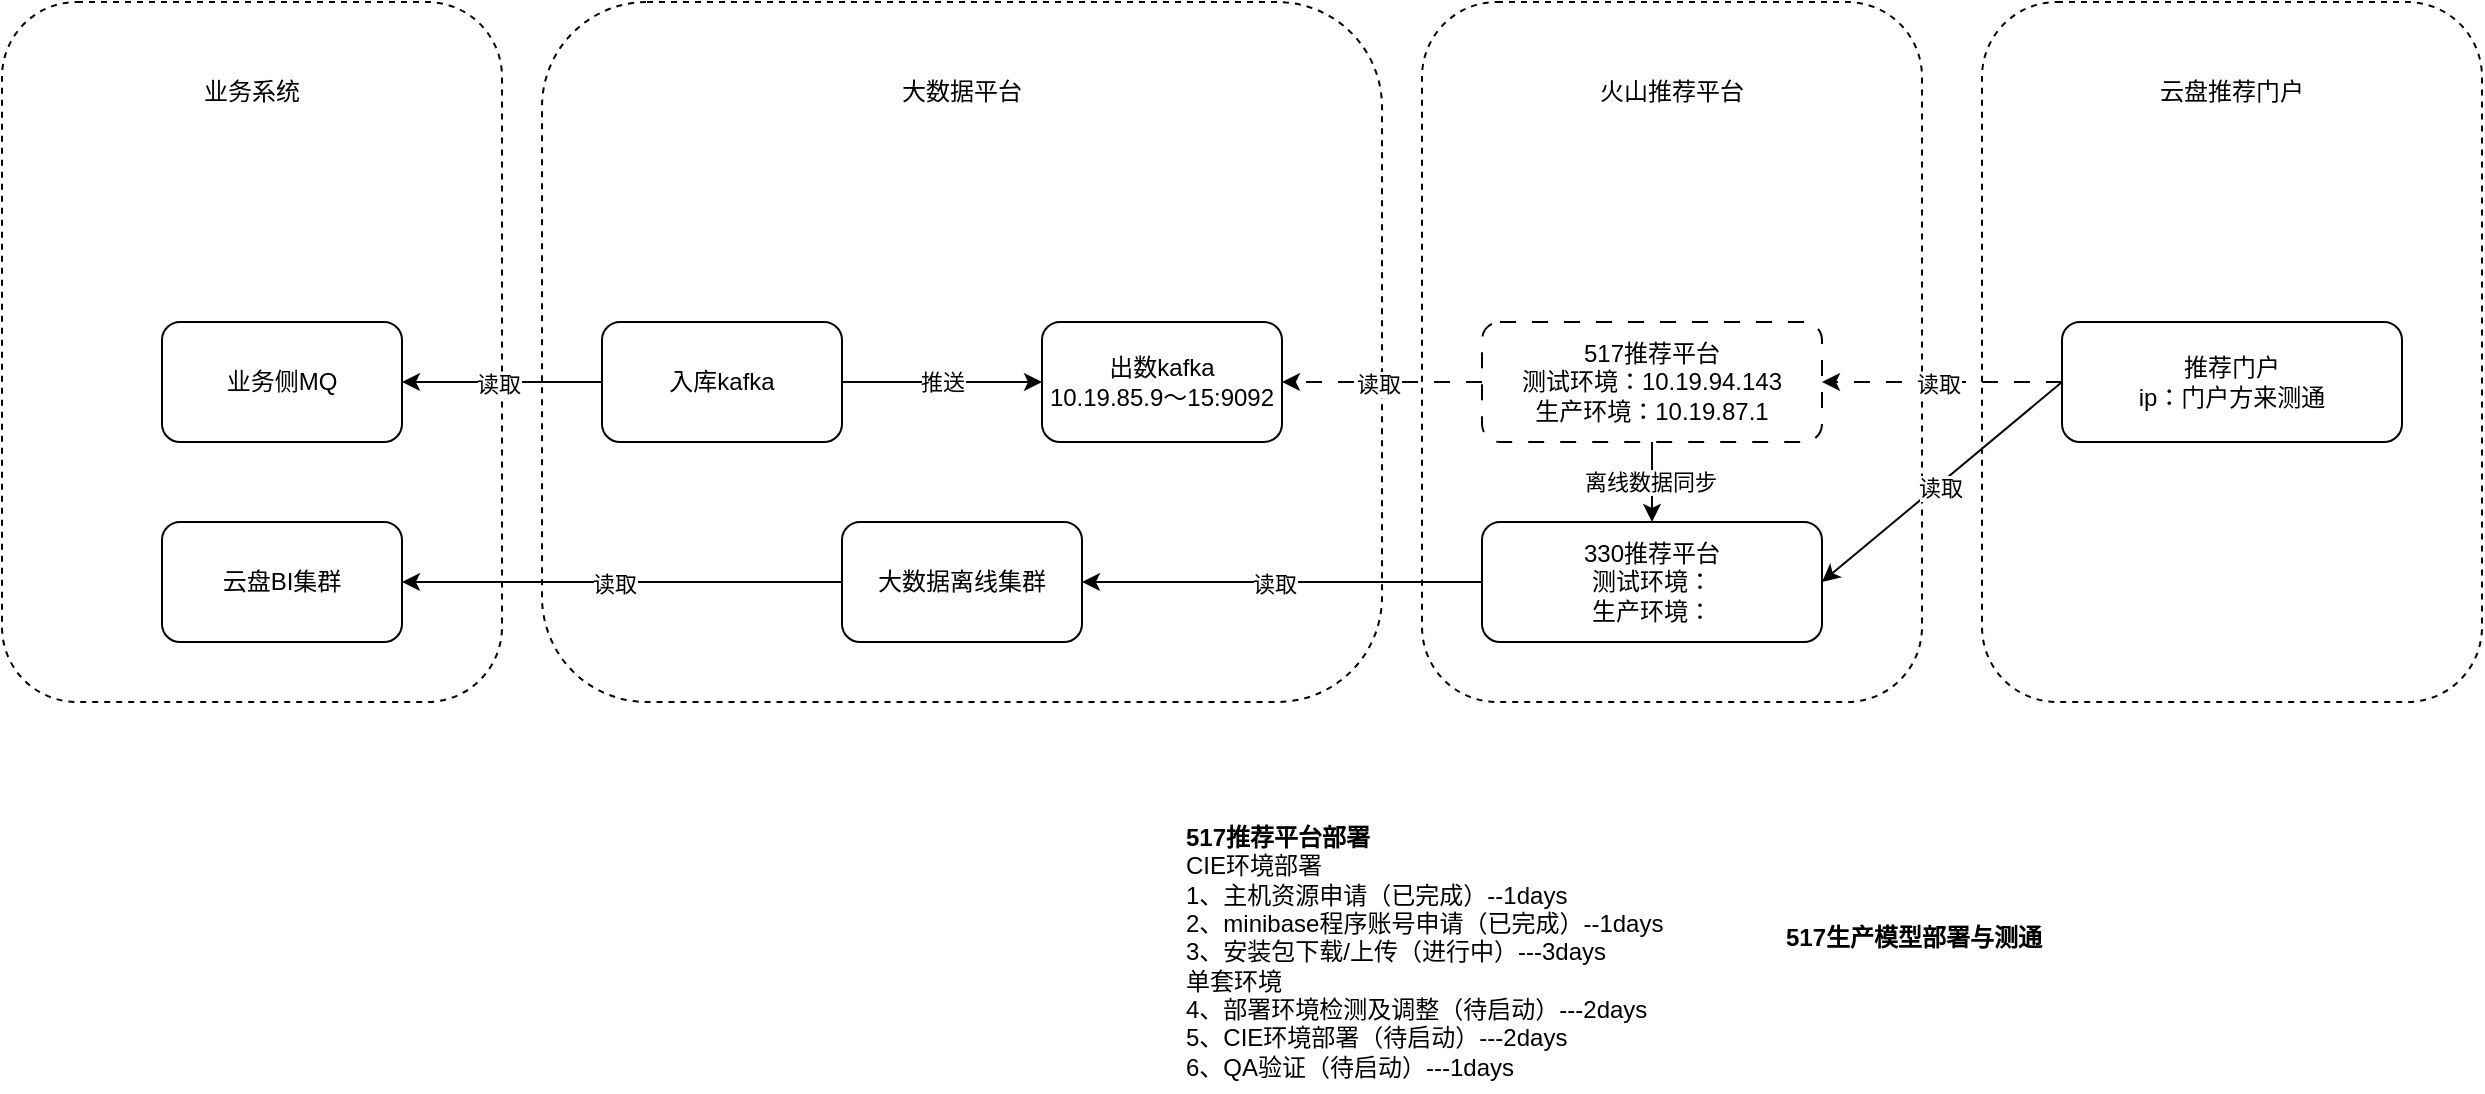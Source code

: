<mxfile version="26.2.9">
  <diagram id="C5RBs43oDa-KdzZeNtuy" name="Page-1">
    <mxGraphModel dx="1697" dy="453" grid="1" gridSize="10" guides="1" tooltips="1" connect="1" arrows="1" fold="1" page="1" pageScale="1" pageWidth="827" pageHeight="1169" math="0" shadow="0">
      <root>
        <mxCell id="WIyWlLk6GJQsqaUBKTNV-0" />
        <mxCell id="WIyWlLk6GJQsqaUBKTNV-1" parent="WIyWlLk6GJQsqaUBKTNV-0" />
        <mxCell id="mdKV01XAuSbf0GLCG51V-19" value="" style="rounded=1;whiteSpace=wrap;html=1;fillColor=none;dashed=1;" vertex="1" parent="WIyWlLk6GJQsqaUBKTNV-1">
          <mxGeometry x="-210" y="150" width="250" height="350" as="geometry" />
        </mxCell>
        <mxCell id="mdKV01XAuSbf0GLCG51V-13" value="" style="rounded=1;whiteSpace=wrap;html=1;fillColor=none;dashed=1;" vertex="1" parent="WIyWlLk6GJQsqaUBKTNV-1">
          <mxGeometry x="60" y="150" width="420" height="350" as="geometry" />
        </mxCell>
        <mxCell id="mdKV01XAuSbf0GLCG51V-17" value="" style="rounded=1;whiteSpace=wrap;html=1;fillColor=none;dashed=1;" vertex="1" parent="WIyWlLk6GJQsqaUBKTNV-1">
          <mxGeometry x="780" y="150" width="250" height="350" as="geometry" />
        </mxCell>
        <mxCell id="mdKV01XAuSbf0GLCG51V-15" value="" style="rounded=1;whiteSpace=wrap;html=1;fillColor=none;dashed=1;" vertex="1" parent="WIyWlLk6GJQsqaUBKTNV-1">
          <mxGeometry x="500" y="150" width="250" height="350" as="geometry" />
        </mxCell>
        <mxCell id="mdKV01XAuSbf0GLCG51V-0" value="出数kafka&lt;div&gt;10.19.85.9～15:9092&lt;br&gt;&lt;/div&gt;" style="rounded=1;whiteSpace=wrap;html=1;" vertex="1" parent="WIyWlLk6GJQsqaUBKTNV-1">
          <mxGeometry x="310" y="310" width="120" height="60" as="geometry" />
        </mxCell>
        <mxCell id="mdKV01XAuSbf0GLCG51V-1" value="入库kafka" style="rounded=1;whiteSpace=wrap;html=1;" vertex="1" parent="WIyWlLk6GJQsqaUBKTNV-1">
          <mxGeometry x="90" y="310" width="120" height="60" as="geometry" />
        </mxCell>
        <mxCell id="mdKV01XAuSbf0GLCG51V-2" value="" style="endArrow=classic;html=1;rounded=0;exitX=1;exitY=0.5;exitDx=0;exitDy=0;entryX=0;entryY=0.5;entryDx=0;entryDy=0;fillColor=#008a00;strokeColor=light-dark(#050505, #82cd82);" edge="1" parent="WIyWlLk6GJQsqaUBKTNV-1" source="mdKV01XAuSbf0GLCG51V-1" target="mdKV01XAuSbf0GLCG51V-0">
          <mxGeometry width="50" height="50" relative="1" as="geometry">
            <mxPoint x="230" y="250" as="sourcePoint" />
            <mxPoint x="280" y="200" as="targetPoint" />
          </mxGeometry>
        </mxCell>
        <mxCell id="mdKV01XAuSbf0GLCG51V-6" value="推送" style="edgeLabel;html=1;align=center;verticalAlign=middle;resizable=0;points=[];" vertex="1" connectable="0" parent="mdKV01XAuSbf0GLCG51V-2">
          <mxGeometry relative="1" as="geometry">
            <mxPoint as="offset" />
          </mxGeometry>
        </mxCell>
        <mxCell id="mdKV01XAuSbf0GLCG51V-3" value="517推荐平台&lt;div&gt;&lt;div&gt;测试环境：10.19.94.143&lt;/div&gt;&lt;div&gt;生产环境：10.19.87.1&lt;/div&gt;&lt;/div&gt;" style="rounded=1;whiteSpace=wrap;html=1;dashed=1;dashPattern=8 8;" vertex="1" parent="WIyWlLk6GJQsqaUBKTNV-1">
          <mxGeometry x="530" y="310" width="170" height="60" as="geometry" />
        </mxCell>
        <mxCell id="mdKV01XAuSbf0GLCG51V-4" value="" style="endArrow=classic;html=1;rounded=0;exitX=0;exitY=0.5;exitDx=0;exitDy=0;fillColor=#008a00;strokeColor=light-dark(#050505, #82cd82);entryX=1;entryY=0.5;entryDx=0;entryDy=0;dashed=1;dashPattern=8 8;" edge="1" parent="WIyWlLk6GJQsqaUBKTNV-1" source="mdKV01XAuSbf0GLCG51V-3" target="mdKV01XAuSbf0GLCG51V-0">
          <mxGeometry width="50" height="50" relative="1" as="geometry">
            <mxPoint x="220" y="350" as="sourcePoint" />
            <mxPoint x="490" y="210" as="targetPoint" />
          </mxGeometry>
        </mxCell>
        <mxCell id="mdKV01XAuSbf0GLCG51V-7" value="读取" style="edgeLabel;html=1;align=center;verticalAlign=middle;resizable=0;points=[];" vertex="1" connectable="0" parent="mdKV01XAuSbf0GLCG51V-4">
          <mxGeometry x="0.04" y="1" relative="1" as="geometry">
            <mxPoint as="offset" />
          </mxGeometry>
        </mxCell>
        <mxCell id="mdKV01XAuSbf0GLCG51V-5" value="推荐门户&lt;div&gt;&lt;div&gt;ip：门户方来测通&lt;/div&gt;&lt;/div&gt;" style="rounded=1;whiteSpace=wrap;html=1;" vertex="1" parent="WIyWlLk6GJQsqaUBKTNV-1">
          <mxGeometry x="820" y="310" width="170" height="60" as="geometry" />
        </mxCell>
        <mxCell id="mdKV01XAuSbf0GLCG51V-8" value="" style="endArrow=classic;html=1;rounded=0;exitX=0;exitY=0.5;exitDx=0;exitDy=0;fillColor=#008a00;strokeColor=light-dark(#050505, #82cd82);entryX=1;entryY=0.5;entryDx=0;entryDy=0;dashed=1;dashPattern=8 8;" edge="1" parent="WIyWlLk6GJQsqaUBKTNV-1" source="mdKV01XAuSbf0GLCG51V-5" target="mdKV01XAuSbf0GLCG51V-3">
          <mxGeometry width="50" height="50" relative="1" as="geometry">
            <mxPoint x="540" y="350" as="sourcePoint" />
            <mxPoint x="440" y="350" as="targetPoint" />
          </mxGeometry>
        </mxCell>
        <mxCell id="mdKV01XAuSbf0GLCG51V-9" value="读取" style="edgeLabel;html=1;align=center;verticalAlign=middle;resizable=0;points=[];" vertex="1" connectable="0" parent="mdKV01XAuSbf0GLCG51V-8">
          <mxGeometry x="0.04" y="1" relative="1" as="geometry">
            <mxPoint as="offset" />
          </mxGeometry>
        </mxCell>
        <mxCell id="mdKV01XAuSbf0GLCG51V-10" value="业务侧MQ" style="rounded=1;whiteSpace=wrap;html=1;" vertex="1" parent="WIyWlLk6GJQsqaUBKTNV-1">
          <mxGeometry x="-130" y="310" width="120" height="60" as="geometry" />
        </mxCell>
        <mxCell id="mdKV01XAuSbf0GLCG51V-11" value="" style="endArrow=classic;html=1;rounded=0;fillColor=#008a00;strokeColor=light-dark(#050505, #82cd82);entryX=1;entryY=0.5;entryDx=0;entryDy=0;" edge="1" parent="WIyWlLk6GJQsqaUBKTNV-1" target="mdKV01XAuSbf0GLCG51V-10">
          <mxGeometry width="50" height="50" relative="1" as="geometry">
            <mxPoint x="90" y="340" as="sourcePoint" />
            <mxPoint x="440" y="350" as="targetPoint" />
          </mxGeometry>
        </mxCell>
        <mxCell id="mdKV01XAuSbf0GLCG51V-12" value="读取" style="edgeLabel;html=1;align=center;verticalAlign=middle;resizable=0;points=[];" vertex="1" connectable="0" parent="mdKV01XAuSbf0GLCG51V-11">
          <mxGeometry x="0.04" y="1" relative="1" as="geometry">
            <mxPoint as="offset" />
          </mxGeometry>
        </mxCell>
        <mxCell id="mdKV01XAuSbf0GLCG51V-14" value="大数据平台" style="text;html=1;align=center;verticalAlign=middle;whiteSpace=wrap;rounded=0;" vertex="1" parent="WIyWlLk6GJQsqaUBKTNV-1">
          <mxGeometry x="220" y="180" width="100" height="30" as="geometry" />
        </mxCell>
        <mxCell id="mdKV01XAuSbf0GLCG51V-16" value="火山推荐平台" style="text;html=1;align=center;verticalAlign=middle;whiteSpace=wrap;rounded=0;" vertex="1" parent="WIyWlLk6GJQsqaUBKTNV-1">
          <mxGeometry x="575" y="180" width="100" height="30" as="geometry" />
        </mxCell>
        <mxCell id="mdKV01XAuSbf0GLCG51V-18" value="云盘推荐门户" style="text;html=1;align=center;verticalAlign=middle;whiteSpace=wrap;rounded=0;" vertex="1" parent="WIyWlLk6GJQsqaUBKTNV-1">
          <mxGeometry x="855" y="180" width="100" height="30" as="geometry" />
        </mxCell>
        <mxCell id="mdKV01XAuSbf0GLCG51V-20" value="业务系统" style="text;html=1;align=center;verticalAlign=middle;whiteSpace=wrap;rounded=0;" vertex="1" parent="WIyWlLk6GJQsqaUBKTNV-1">
          <mxGeometry x="-135" y="180" width="100" height="30" as="geometry" />
        </mxCell>
        <mxCell id="mdKV01XAuSbf0GLCG51V-21" value="330推荐平台&lt;div&gt;&lt;div&gt;测试环境：&lt;/div&gt;&lt;div&gt;生产环境：&lt;/div&gt;&lt;/div&gt;" style="rounded=1;whiteSpace=wrap;html=1;" vertex="1" parent="WIyWlLk6GJQsqaUBKTNV-1">
          <mxGeometry x="530" y="410" width="170" height="60" as="geometry" />
        </mxCell>
        <mxCell id="mdKV01XAuSbf0GLCG51V-22" value="" style="endArrow=classic;html=1;rounded=0;fillColor=#008a00;strokeColor=light-dark(#050505, #82cd82);entryX=1;entryY=0.5;entryDx=0;entryDy=0;" edge="1" parent="WIyWlLk6GJQsqaUBKTNV-1" target="mdKV01XAuSbf0GLCG51V-21">
          <mxGeometry width="50" height="50" relative="1" as="geometry">
            <mxPoint x="820" y="340" as="sourcePoint" />
            <mxPoint x="710" y="350" as="targetPoint" />
          </mxGeometry>
        </mxCell>
        <mxCell id="mdKV01XAuSbf0GLCG51V-23" value="读取" style="edgeLabel;html=1;align=center;verticalAlign=middle;resizable=0;points=[];" vertex="1" connectable="0" parent="mdKV01XAuSbf0GLCG51V-22">
          <mxGeometry x="0.04" y="1" relative="1" as="geometry">
            <mxPoint as="offset" />
          </mxGeometry>
        </mxCell>
        <mxCell id="mdKV01XAuSbf0GLCG51V-24" value="" style="endArrow=classic;html=1;rounded=0;fillColor=#008a00;strokeColor=light-dark(#050505, #82cd82);exitX=0;exitY=0.5;exitDx=0;exitDy=0;entryX=1;entryY=0.5;entryDx=0;entryDy=0;" edge="1" parent="WIyWlLk6GJQsqaUBKTNV-1" source="mdKV01XAuSbf0GLCG51V-21" target="mdKV01XAuSbf0GLCG51V-26">
          <mxGeometry width="50" height="50" relative="1" as="geometry">
            <mxPoint x="832" y="358" as="sourcePoint" />
            <mxPoint x="530" y="530" as="targetPoint" />
          </mxGeometry>
        </mxCell>
        <mxCell id="mdKV01XAuSbf0GLCG51V-25" value="读取" style="edgeLabel;html=1;align=center;verticalAlign=middle;resizable=0;points=[];" vertex="1" connectable="0" parent="mdKV01XAuSbf0GLCG51V-24">
          <mxGeometry x="0.04" y="1" relative="1" as="geometry">
            <mxPoint as="offset" />
          </mxGeometry>
        </mxCell>
        <mxCell id="mdKV01XAuSbf0GLCG51V-26" value="大数据离线集群" style="rounded=1;whiteSpace=wrap;html=1;" vertex="1" parent="WIyWlLk6GJQsqaUBKTNV-1">
          <mxGeometry x="210" y="410" width="120" height="60" as="geometry" />
        </mxCell>
        <mxCell id="mdKV01XAuSbf0GLCG51V-27" value="云盘BI集群" style="rounded=1;whiteSpace=wrap;html=1;" vertex="1" parent="WIyWlLk6GJQsqaUBKTNV-1">
          <mxGeometry x="-130" y="410" width="120" height="60" as="geometry" />
        </mxCell>
        <mxCell id="mdKV01XAuSbf0GLCG51V-28" value="" style="endArrow=classic;html=1;rounded=0;fillColor=#008a00;strokeColor=light-dark(#050505, #82cd82);entryX=1;entryY=0.5;entryDx=0;entryDy=0;exitX=0;exitY=0.5;exitDx=0;exitDy=0;" edge="1" parent="WIyWlLk6GJQsqaUBKTNV-1" source="mdKV01XAuSbf0GLCG51V-26" target="mdKV01XAuSbf0GLCG51V-27">
          <mxGeometry width="50" height="50" relative="1" as="geometry">
            <mxPoint x="100" y="350" as="sourcePoint" />
            <mxPoint y="350" as="targetPoint" />
          </mxGeometry>
        </mxCell>
        <mxCell id="mdKV01XAuSbf0GLCG51V-29" value="读取" style="edgeLabel;html=1;align=center;verticalAlign=middle;resizable=0;points=[];" vertex="1" connectable="0" parent="mdKV01XAuSbf0GLCG51V-28">
          <mxGeometry x="0.04" y="1" relative="1" as="geometry">
            <mxPoint as="offset" />
          </mxGeometry>
        </mxCell>
        <mxCell id="mdKV01XAuSbf0GLCG51V-30" value="" style="endArrow=classic;html=1;rounded=0;exitX=0.5;exitY=1;exitDx=0;exitDy=0;fillColor=#008a00;strokeColor=light-dark(#050505, #82cd82);" edge="1" parent="WIyWlLk6GJQsqaUBKTNV-1" source="mdKV01XAuSbf0GLCG51V-3" target="mdKV01XAuSbf0GLCG51V-21">
          <mxGeometry width="50" height="50" relative="1" as="geometry">
            <mxPoint x="550.0" y="600" as="sourcePoint" />
            <mxPoint x="790" y="660" as="targetPoint" />
          </mxGeometry>
        </mxCell>
        <mxCell id="mdKV01XAuSbf0GLCG51V-36" value="离线数据同步" style="edgeLabel;html=1;align=center;verticalAlign=middle;resizable=0;points=[];" vertex="1" connectable="0" parent="mdKV01XAuSbf0GLCG51V-30">
          <mxGeometry x="-0.015" y="-1" relative="1" as="geometry">
            <mxPoint as="offset" />
          </mxGeometry>
        </mxCell>
        <mxCell id="mdKV01XAuSbf0GLCG51V-37" value="&lt;div&gt;&lt;b&gt;517推荐平台部署&lt;/b&gt;&lt;/div&gt;&lt;div&gt;CIE环境部署&lt;/div&gt;&lt;div&gt;1、主机资源申请（已完成）--1days&lt;/div&gt;&lt;div&gt;2、minibase程序账号申请（已完成）--1days&lt;/div&gt;&lt;div&gt;3、安装包下载/上传（进行中）---3days&lt;/div&gt;&lt;div&gt;单套环境&lt;/div&gt;&lt;div&gt;4、部署环境检测及调整（待启动）---2days&lt;/div&gt;&lt;div&gt;5、CIE环境部署（待启动）---2days&lt;/div&gt;&lt;div&gt;6、QA验证（待启动）---1days&lt;/div&gt;" style="text;html=1;align=left;verticalAlign=middle;resizable=0;points=[];autosize=1;strokeColor=none;fillColor=none;" vertex="1" parent="WIyWlLk6GJQsqaUBKTNV-1">
          <mxGeometry x="380" y="555" width="260" height="140" as="geometry" />
        </mxCell>
        <mxCell id="mdKV01XAuSbf0GLCG51V-38" value="&lt;div&gt;&lt;b&gt;517生产模型部署与测通&lt;/b&gt;&lt;/div&gt;&lt;div&gt;&lt;br&gt;&lt;/div&gt;" style="text;html=1;align=left;verticalAlign=middle;resizable=0;points=[];autosize=1;strokeColor=none;fillColor=none;" vertex="1" parent="WIyWlLk6GJQsqaUBKTNV-1">
          <mxGeometry x="680" y="605" width="150" height="40" as="geometry" />
        </mxCell>
      </root>
    </mxGraphModel>
  </diagram>
</mxfile>
